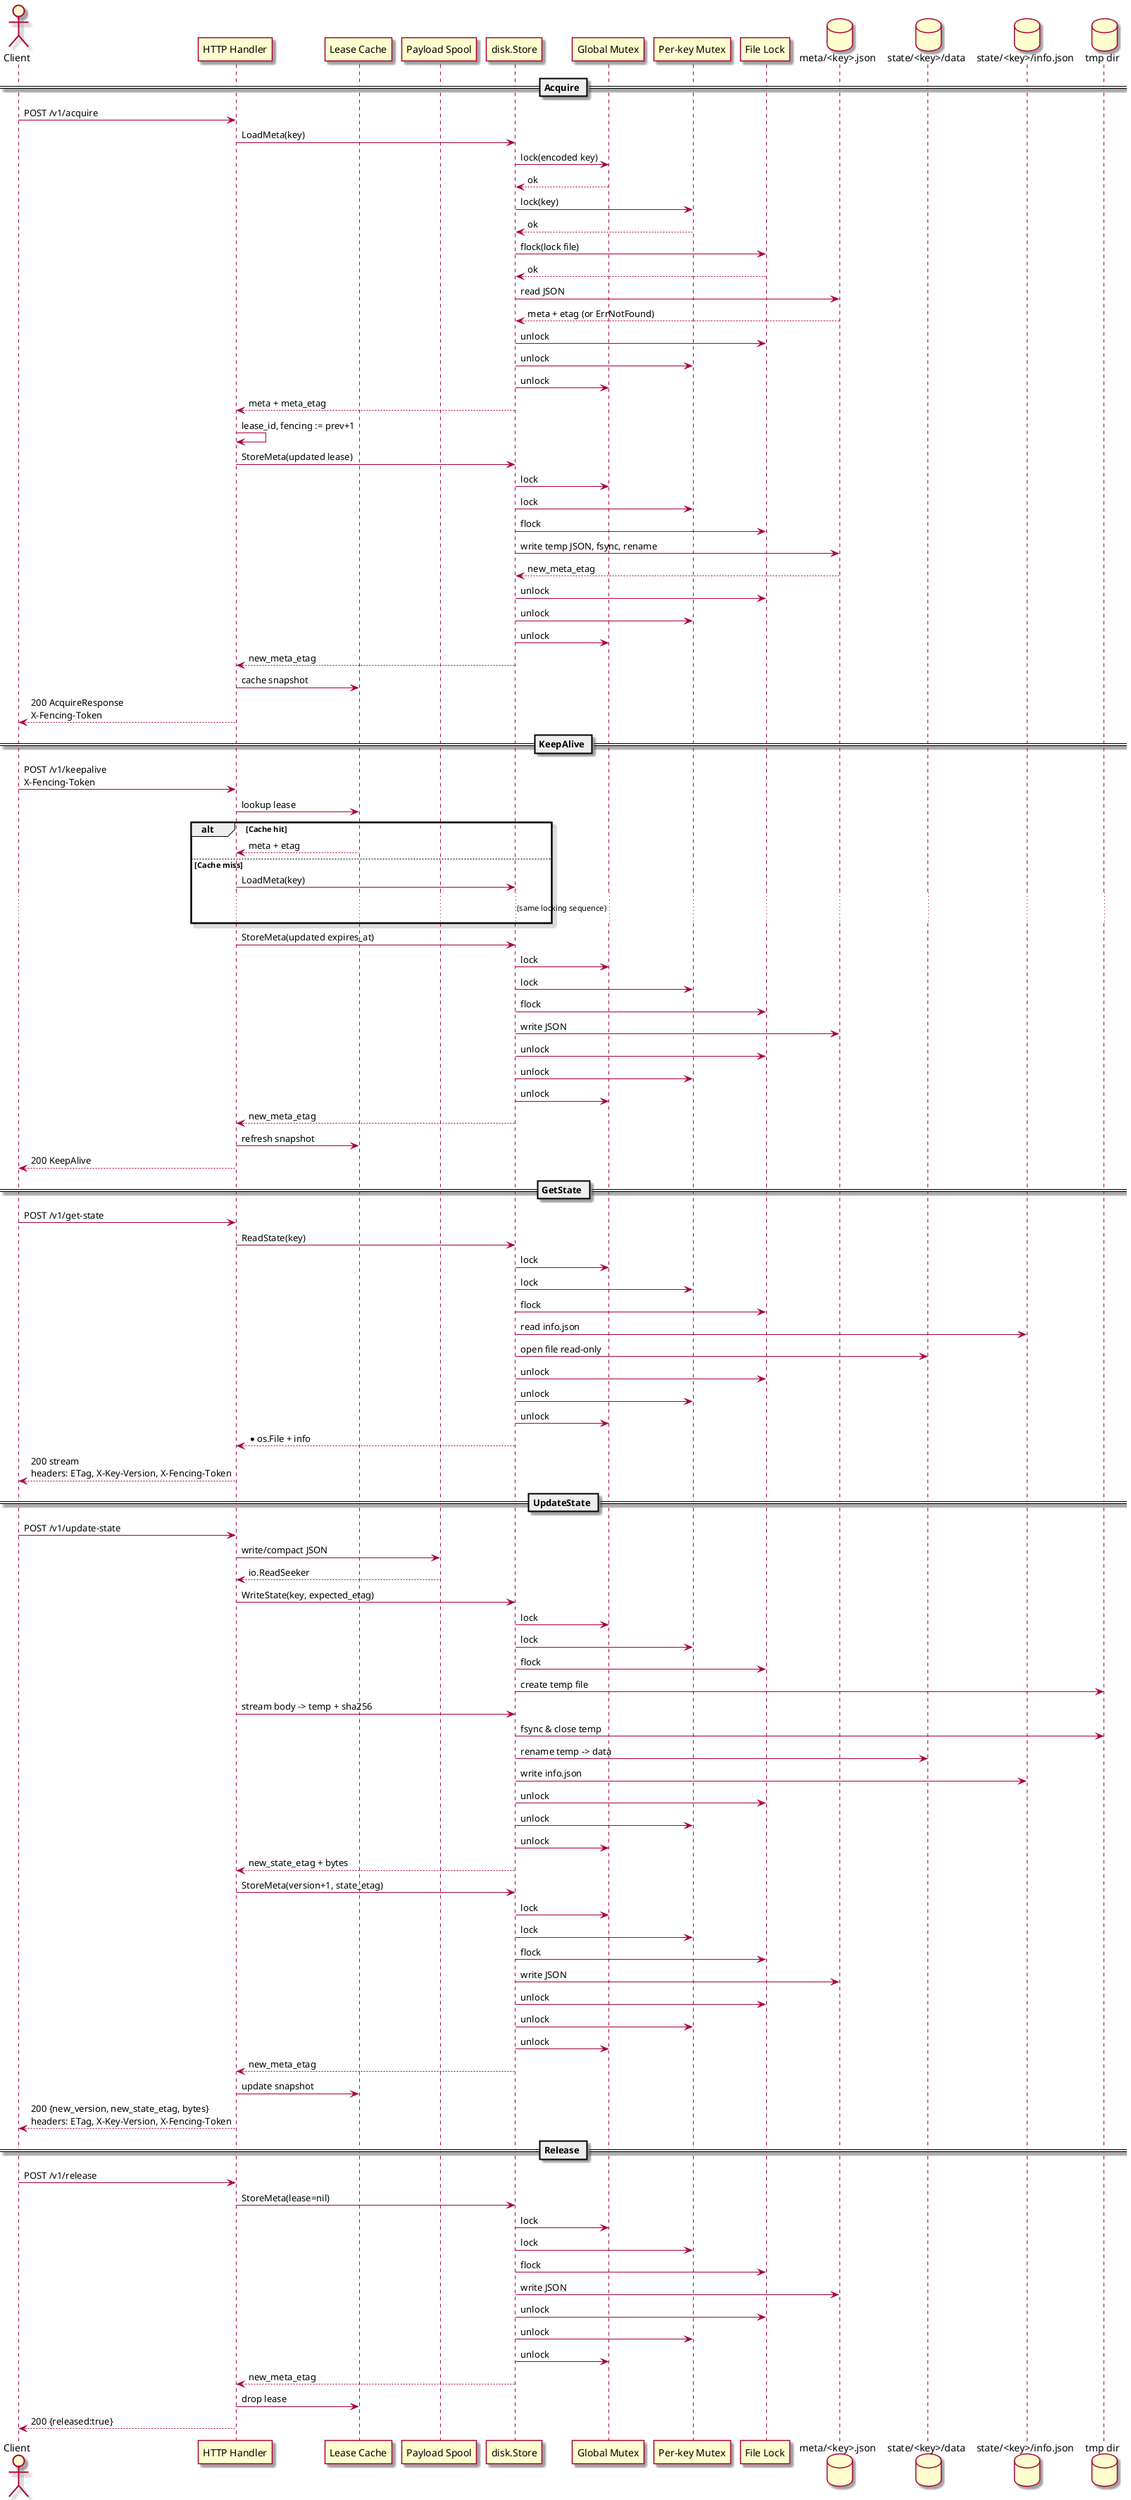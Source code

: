 @startuml
' Detailed flow for disk backend

skin rose

actor Client
participant "HTTP Handler" as Handler
participant "Lease Cache" as Cache
participant "Payload Spool" as Spool
participant "disk.Store" as Disk
participant "Global Mutex" as Global
participant "Per-key Mutex" as KeyMutex
participant "File Lock" as FileLock
database "meta/<key>.json" as MetaFile
database "state/<key>/data" as StateData
database "state/<key>/info.json" as StateInfo
database "tmp dir" as TmpDir

== Acquire ==
Client -> Handler: POST /v1/acquire
Handler -> Disk: LoadMeta(key)
Disk -> Global: lock(encoded key)
Global --> Disk: ok
Disk -> KeyMutex: lock(key)
KeyMutex --> Disk: ok
Disk -> FileLock: flock(lock file)
FileLock --> Disk: ok
Disk -> MetaFile: read JSON
MetaFile --> Disk: meta + etag (or ErrNotFound)
Disk -> FileLock: unlock
Disk -> KeyMutex: unlock
Disk -> Global: unlock
Disk --> Handler: meta + meta_etag
Handler -> Handler: lease_id, fencing := prev+1
Handler -> Disk: StoreMeta(updated lease)
Disk -> Global: lock
Disk -> KeyMutex: lock
Disk -> FileLock: flock
Disk -> MetaFile: write temp JSON, fsync, rename
MetaFile --> Disk: new_meta_etag
Disk -> FileLock: unlock
Disk -> KeyMutex: unlock
Disk -> Global: unlock
Disk --> Handler: new_meta_etag
Handler -> Cache: cache snapshot
Handler --> Client: 200 AcquireResponse\nX-Fencing-Token

== KeepAlive ==
Client -> Handler: POST /v1/keepalive\nX-Fencing-Token
Handler -> Cache: lookup lease
alt Cache hit
    Cache --> Handler: meta + etag
else Cache miss
    Handler -> Disk: LoadMeta(key)
    ... (same locking sequence) ...
end
Handler -> Disk: StoreMeta(updated expires_at)
Disk -> Global: lock
Disk -> KeyMutex: lock
Disk -> FileLock: flock
Disk -> MetaFile: write JSON
Disk -> FileLock: unlock
Disk -> KeyMutex: unlock
Disk -> Global: unlock
Disk --> Handler: new_meta_etag
Handler -> Cache: refresh snapshot
Handler --> Client: 200 KeepAlive

== GetState ==
Client -> Handler: POST /v1/get-state
Handler -> Disk: ReadState(key)
Disk -> Global: lock
Disk -> KeyMutex: lock
Disk -> FileLock: flock
Disk -> StateInfo: read info.json
Disk -> StateData: open file read-only
Disk -> FileLock: unlock
Disk -> KeyMutex: unlock
Disk -> Global: unlock
Disk --> Handler: *os.File + info
Handler --> Client: 200 stream\nheaders: ETag, X-Key-Version, X-Fencing-Token

== UpdateState ==
Client -> Handler: POST /v1/update-state
Handler -> Spool: write/compact JSON
Spool --> Handler: io.ReadSeeker
Handler -> Disk: WriteState(key, expected_etag)
Disk -> Global: lock
Disk -> KeyMutex: lock
Disk -> FileLock: flock
Disk -> TmpDir: create temp file
Handler -> Disk: stream body -> temp + sha256
Disk -> TmpDir: fsync & close temp
Disk -> StateData: rename temp -> data
Disk -> StateInfo: write info.json
Disk -> FileLock: unlock
Disk -> KeyMutex: unlock
Disk -> Global: unlock
Disk --> Handler: new_state_etag + bytes
Handler -> Disk: StoreMeta(version+1, state_etag)
Disk -> Global: lock
Disk -> KeyMutex: lock
Disk -> FileLock: flock
Disk -> MetaFile: write JSON
Disk -> FileLock: unlock
Disk -> KeyMutex: unlock
Disk -> Global: unlock
Disk --> Handler: new_meta_etag
Handler -> Cache: update snapshot
Handler --> Client: 200 {new_version, new_state_etag, bytes}\nheaders: ETag, X-Key-Version, X-Fencing-Token

== Release ==
Client -> Handler: POST /v1/release
Handler -> Disk: StoreMeta(lease=nil)
Disk -> Global: lock
Disk -> KeyMutex: lock
Disk -> FileLock: flock
Disk -> MetaFile: write JSON
Disk -> FileLock: unlock
Disk -> KeyMutex: unlock
Disk -> Global: unlock
Disk --> Handler: new_meta_etag
Handler -> Cache: drop lease
Handler --> Client: 200 {released:true}

@enduml
